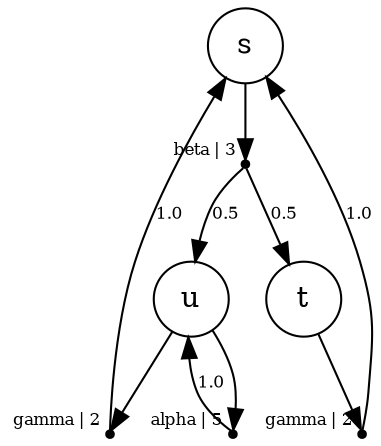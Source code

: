 digraph mdp {
	node [shape=circle]
	s0 [label=s]
	s1 [label=t]
	s2 [label=u]
	node [shape=point]
	"s0->a1" [fontsize=8 xlabel=" beta | 3 "]
	s0 -> "s0->a1"
	"s0->a1" -> s1 [label=0.5 fontsize=8]
	"s0->a1" -> s2 [label=0.5 fontsize=8]
	"s1->a2" [fontsize=8 xlabel=" gamma | 2 "]
	s1 -> "s1->a2"
	"s1->a2" -> s0 [label=1.0 fontsize=8]
	"s2->a0" [fontsize=8 xlabel=" alpha | 5 "]
	s2 -> "s2->a0"
	"s2->a0" -> s2 [label=1.0 fontsize=8]
	"s2->a2" [fontsize=8 xlabel=" gamma | 2 "]
	s2 -> "s2->a2"
	"s2->a2" -> s0 [label=1.0 fontsize=8]
}
